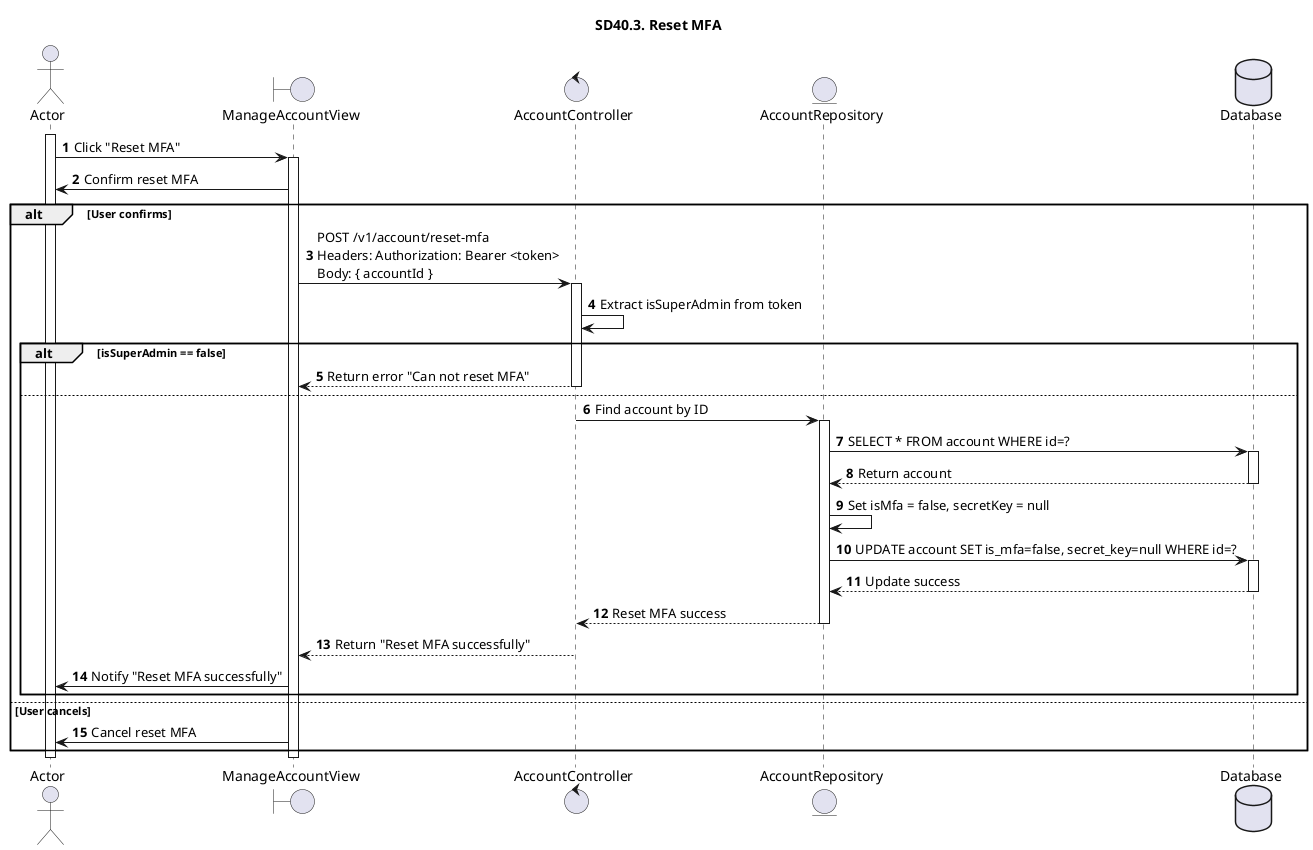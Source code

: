 @startuml SQ
autonumber
title SD40.3. Reset MFA

actor "Actor" as actor
boundary "ManageAccountView" as manageView
control "AccountController" as controller
entity "AccountRepository" as model
database "Database" as database

activate actor
actor -> manageView : Click "Reset MFA"
activate manageView

manageView -> actor : Confirm reset MFA
alt User confirms
    manageView -> controller : POST /v1/account/reset-mfa \nHeaders: Authorization: Bearer <token>\nBody: { accountId }
    activate controller

    controller -> controller : Extract isSuperAdmin from token
    alt isSuperAdmin == false
        controller --> manageView : Return error "Can not reset MFA"
        deactivate controller
    else
        controller -> model : Find account by ID
        activate model

        model -> database : SELECT * FROM account WHERE id=?
        activate database
        database --> model : Return account
        deactivate database

        model -> model : Set isMfa = false, secretKey = null
        model -> database : UPDATE account SET is_mfa=false, secret_key=null WHERE id=?
        activate database
        database --> model : Update success
        deactivate database

        model --> controller : Reset MFA success
        deactivate model

        controller --> manageView : Return "Reset MFA successfully"
        deactivate controller

        manageView -> actor : Notify "Reset MFA successfully"
    end
else User cancels
    manageView -> actor : Cancel reset MFA
end

deactivate manageView
deactivate actor
@enduml
